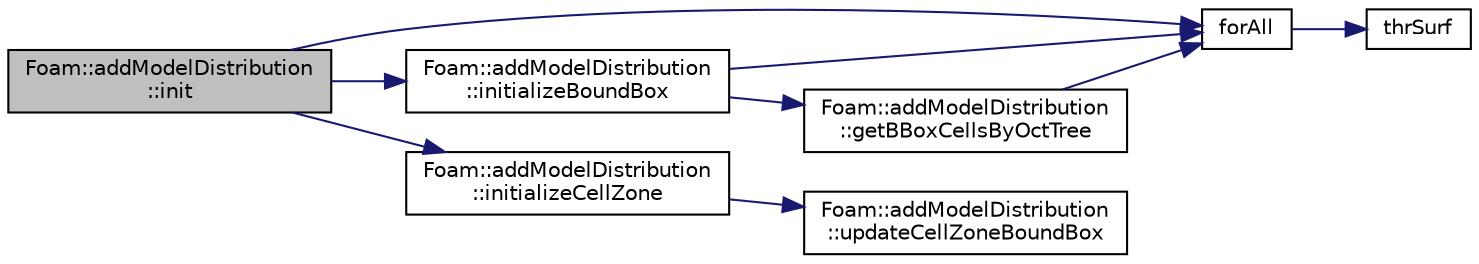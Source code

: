 digraph "Foam::addModelDistribution::init"
{
 // LATEX_PDF_SIZE
  edge [fontname="Helvetica",fontsize="10",labelfontname="Helvetica",labelfontsize="10"];
  node [fontname="Helvetica",fontsize="10",shape=record];
  rankdir="LR";
  Node1 [label="Foam::addModelDistribution\l::init",height=0.2,width=0.4,color="black", fillcolor="grey75", style="filled", fontcolor="black",tooltip=" "];
  Node1 -> Node2 [color="midnightblue",fontsize="10",style="solid",fontname="Helvetica"];
  Node2 [label="forAll",height=0.2,width=0.4,color="black", fillcolor="white", style="filled",URL="$addModels_2initializeAddModels_8H.html#adcd69a620b2d93c893cbf0e92bb7c5d7",tooltip=" "];
  Node2 -> Node3 [color="midnightblue",fontsize="10",style="solid",fontname="Helvetica"];
  Node3 [label="thrSurf",height=0.2,width=0.4,color="black", fillcolor="white", style="filled",URL="$addModels_2initializeAddModels_8H.html#a12947c9cf4cff46d3d0a324e3e718f45",tooltip=" "];
  Node1 -> Node4 [color="midnightblue",fontsize="10",style="solid",fontname="Helvetica"];
  Node4 [label="Foam::addModelDistribution\l::initializeBoundBox",height=0.2,width=0.4,color="black", fillcolor="white", style="filled",URL="$classFoam_1_1addModelDistribution.html#aacd3acd54edbd2b71c8135d1fc7c3943",tooltip=" "];
  Node4 -> Node2 [color="midnightblue",fontsize="10",style="solid",fontname="Helvetica"];
  Node4 -> Node5 [color="midnightblue",fontsize="10",style="solid",fontname="Helvetica"];
  Node5 [label="Foam::addModelDistribution\l::getBBoxCellsByOctTree",height=0.2,width=0.4,color="black", fillcolor="white", style="filled",URL="$classFoam_1_1addModelDistribution.html#a1b6e5ccc6a4def69f64d4352c6e5848c",tooltip=" "];
  Node5 -> Node2 [color="midnightblue",fontsize="10",style="solid",fontname="Helvetica"];
  Node1 -> Node6 [color="midnightblue",fontsize="10",style="solid",fontname="Helvetica"];
  Node6 [label="Foam::addModelDistribution\l::initializeCellZone",height=0.2,width=0.4,color="black", fillcolor="white", style="filled",URL="$classFoam_1_1addModelDistribution.html#a84a2dc91ccb33b6fae66e945c3c707bc",tooltip=" "];
  Node6 -> Node7 [color="midnightblue",fontsize="10",style="solid",fontname="Helvetica"];
  Node7 [label="Foam::addModelDistribution\l::updateCellZoneBoundBox",height=0.2,width=0.4,color="black", fillcolor="white", style="filled",URL="$classFoam_1_1addModelDistribution.html#a09e7217d558b46555d7640d0c71c2d0c",tooltip=" "];
}
